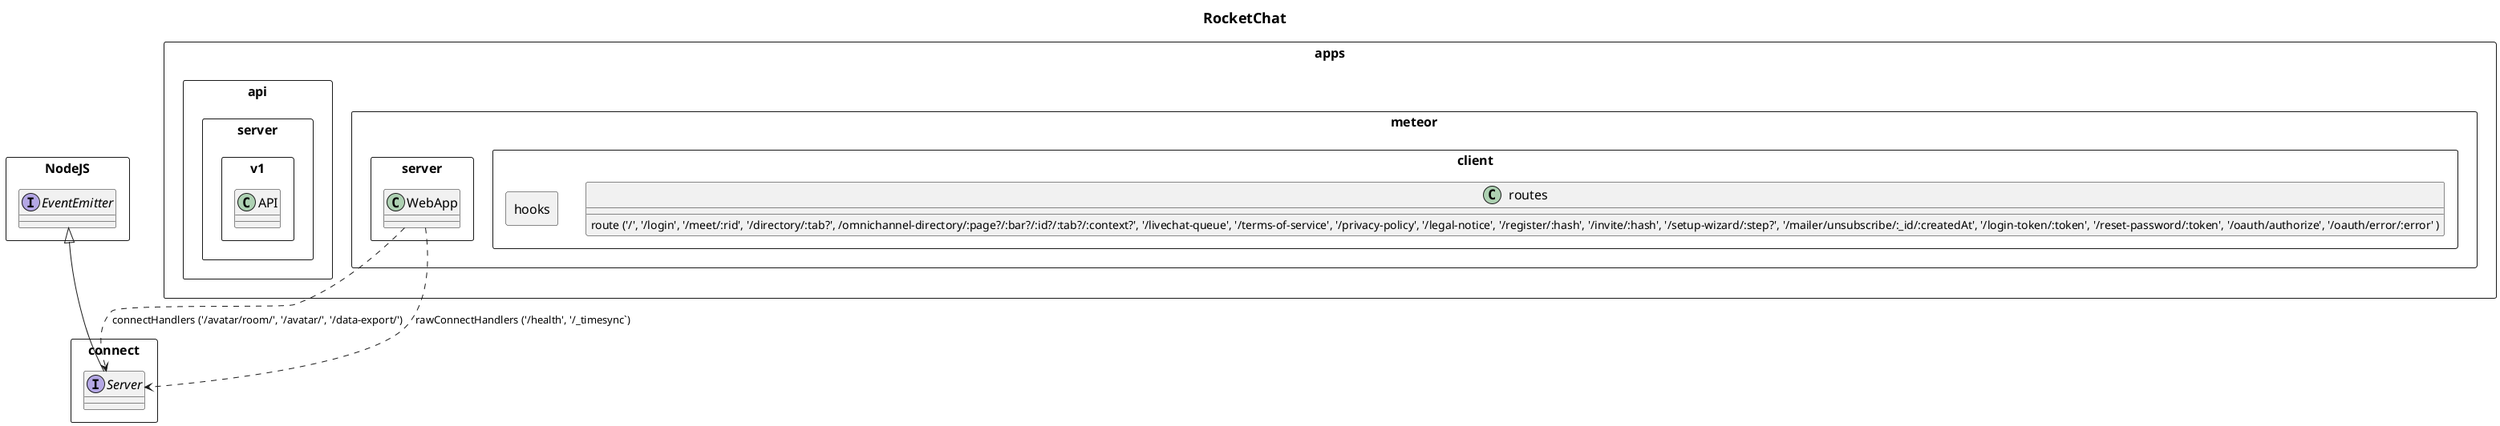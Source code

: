 @startuml
'https://plantuml.com/class-diagram
allow_mixing
skinparam TitleFontSize 18
skinparam ClassFontSize 16
skinparam RectangleFontSize 16
skinparam InterfaceFontSize 16

title RocketChat

rectangle NodeJS {
    interface EventEmitter
}

rectangle apps {
    rectangle meteor {
        rectangle client {
            class routes {
                route ('/', '/login', '/meet/:rid', '/directory/:tab?', /omnichannel-directory/:page?/:bar?/:id?/:tab?/:context?', '/livechat-queue', '/terms-of-service', '/privacy-policy', '/legal-notice', '/register/:hash', '/invite/:hash', '/setup-wizard/:step?', '/mailer/unsubscribe/:_id/:createdAt', '/login-token/:token', '/reset-password/:token', '/oauth/authorize', '/oauth/error/:error' )
            }
            rectangle hooks {
            }
        }

        rectangle server {
            class WebApp {

            }
        }
    }
    rectangle api {
        rectangle server {
            rectangle v1 {
                class API{
                }
            }
        }
    }
}

rectangle connect {
    interface Server extends NodeJS.EventEmitter
}


WebApp ..> Server: connectHandlers ('/avatar/room/', '/avatar/', '/data-export/')
WebApp ..> Server: rawConnectHandlers ('/health', '/_timesync`)





@enduml
